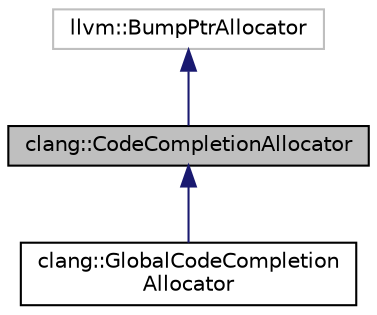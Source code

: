 digraph "clang::CodeCompletionAllocator"
{
 // LATEX_PDF_SIZE
  bgcolor="transparent";
  edge [fontname="Helvetica",fontsize="10",labelfontname="Helvetica",labelfontsize="10"];
  node [fontname="Helvetica",fontsize="10",shape=record];
  Node1 [label="clang::CodeCompletionAllocator",height=0.2,width=0.4,color="black", fillcolor="grey75", style="filled", fontcolor="black",tooltip="An allocator used specifically for the purpose of code completion."];
  Node2 -> Node1 [dir="back",color="midnightblue",fontsize="10",style="solid",fontname="Helvetica"];
  Node2 [label="llvm::BumpPtrAllocator",height=0.2,width=0.4,color="grey75",tooltip=" "];
  Node1 -> Node3 [dir="back",color="midnightblue",fontsize="10",style="solid",fontname="Helvetica"];
  Node3 [label="clang::GlobalCodeCompletion\lAllocator",height=0.2,width=0.4,color="black",URL="$classclang_1_1GlobalCodeCompletionAllocator.html",tooltip="Allocator for a cached set of global code completions."];
}
